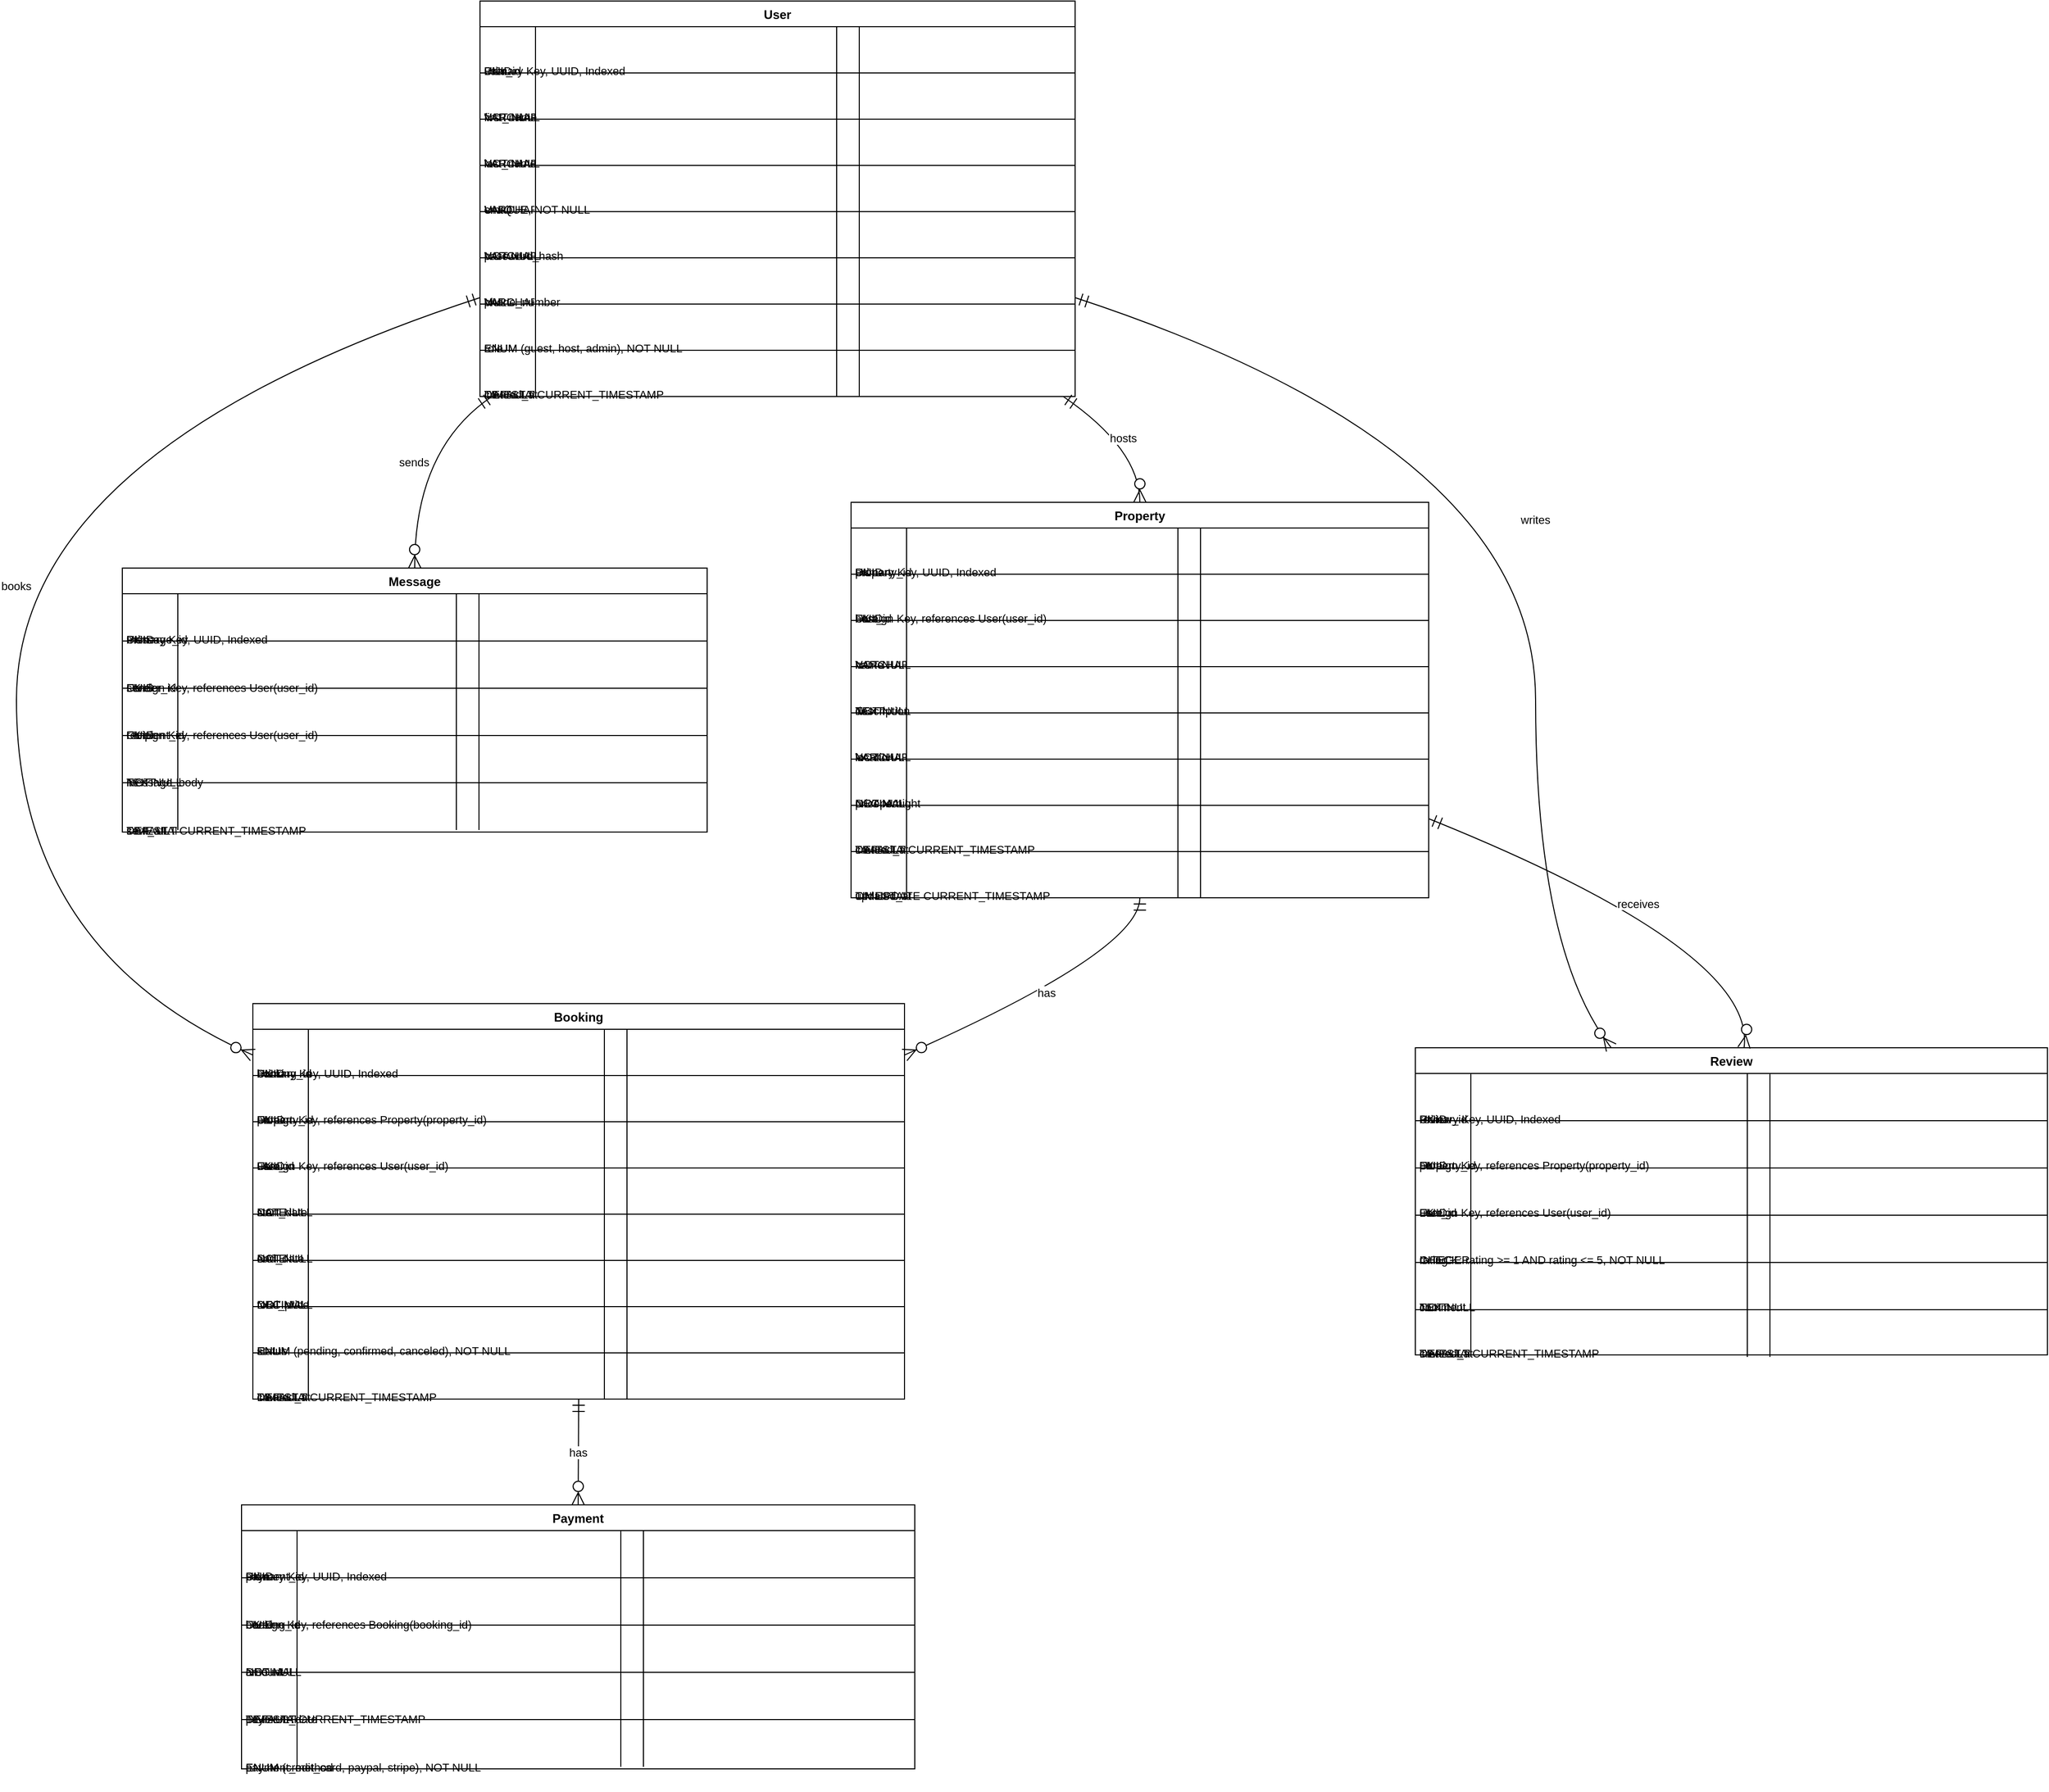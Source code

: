<mxfile version="27.1.5">
  <diagram name="Page-1" id="48vVMcWSygq5pRV1Y3Bb">
    <mxGraphModel>
      <root>
        <mxCell id="0" />
        <mxCell id="1" parent="0" />
        <mxCell id="2" value="User" style="shape=table;startSize=25;container=1;collapsible=0;childLayout=tableLayout;fixedRows=1;rowLines=1;fontStyle=1;align=center;resizeLast=1;" vertex="1" parent="1">
          <mxGeometry x="481" y="8" width="579" height="385" as="geometry" />
        </mxCell>
        <mxCell id="3" style="shape=tableRow;horizontal=0;startSize=0;swimlaneHead=0;swimlaneBody=0;fillColor=none;collapsible=0;dropTarget=0;points=[[0,0.5],[1,0.5]];portConstraint=eastwest;top=0;left=0;right=0;bottom=0;" vertex="1" parent="2">
          <mxGeometry y="45" width="579" height="45" as="geometry" />
        </mxCell>
        <mxCell id="4" value="UUID" style="shape=partialRectangle;connectable=0;fillColor=none;top=0;left=0;bottom=0;right=0;align=left;spacingLeft=2;overflow=hidden;fontSize=11;" vertex="1" parent="3">
          <mxGeometry width="54" height="45" as="geometry" />
        </mxCell>
        <mxCell id="5" value="user_id" style="shape=partialRectangle;connectable=0;fillColor=none;top=0;left=0;bottom=0;right=0;align=left;spacingLeft=2;overflow=hidden;fontSize=11;" vertex="1" parent="3">
          <mxGeometry width="293" height="45" as="geometry" />
        </mxCell>
        <mxCell id="6" value="PK" style="shape=partialRectangle;connectable=0;fillColor=none;top=0;left=0;bottom=0;right=0;align=left;spacingLeft=2;overflow=hidden;fontSize=11;" vertex="1" parent="3">
          <mxGeometry width="22" height="45" as="geometry" />
        </mxCell>
        <mxCell id="7" value="Primary Key, UUID, Indexed" style="shape=partialRectangle;connectable=0;fillColor=none;top=0;left=0;bottom=0;right=0;align=left;spacingLeft=2;overflow=hidden;fontSize=11;" vertex="1" parent="3">
          <mxGeometry width="210" height="45" as="geometry" />
        </mxCell>
        <mxCell id="8" style="shape=tableRow;horizontal=0;startSize=0;swimlaneHead=0;swimlaneBody=0;fillColor=none;collapsible=0;dropTarget=0;points=[[0,0.5],[1,0.5]];portConstraint=eastwest;top=0;left=0;right=0;bottom=0;" vertex="1" parent="2">
          <mxGeometry y="90" width="579" height="45" as="geometry" />
        </mxCell>
        <mxCell id="9" value="VARCHAR" style="shape=partialRectangle;connectable=0;fillColor=none;top=0;left=0;bottom=0;right=0;align=left;spacingLeft=2;overflow=hidden;fontSize=11;" vertex="1" parent="8">
          <mxGeometry width="54" height="45" as="geometry" />
        </mxCell>
        <mxCell id="10" value="first_name" style="shape=partialRectangle;connectable=0;fillColor=none;top=0;left=0;bottom=0;right=0;align=left;spacingLeft=2;overflow=hidden;fontSize=11;" vertex="1" parent="8">
          <mxGeometry width="293" height="45" as="geometry" />
        </mxCell>
        <mxCell id="11" value="" style="shape=partialRectangle;connectable=0;fillColor=none;top=0;left=0;bottom=0;right=0;align=left;spacingLeft=2;overflow=hidden;fontSize=11;" vertex="1" parent="8">
          <mxGeometry width="22" height="45" as="geometry" />
        </mxCell>
        <mxCell id="12" value="NOT NULL" style="shape=partialRectangle;connectable=0;fillColor=none;top=0;left=0;bottom=0;right=0;align=left;spacingLeft=2;overflow=hidden;fontSize=11;" vertex="1" parent="8">
          <mxGeometry width="210" height="45" as="geometry" />
        </mxCell>
        <mxCell id="13" style="shape=tableRow;horizontal=0;startSize=0;swimlaneHead=0;swimlaneBody=0;fillColor=none;collapsible=0;dropTarget=0;points=[[0,0.5],[1,0.5]];portConstraint=eastwest;top=0;left=0;right=0;bottom=0;" vertex="1" parent="2">
          <mxGeometry y="135" width="579" height="45" as="geometry" />
        </mxCell>
        <mxCell id="14" value="VARCHAR" style="shape=partialRectangle;connectable=0;fillColor=none;top=0;left=0;bottom=0;right=0;align=left;spacingLeft=2;overflow=hidden;fontSize=11;" vertex="1" parent="13">
          <mxGeometry width="54" height="45" as="geometry" />
        </mxCell>
        <mxCell id="15" value="last_name" style="shape=partialRectangle;connectable=0;fillColor=none;top=0;left=0;bottom=0;right=0;align=left;spacingLeft=2;overflow=hidden;fontSize=11;" vertex="1" parent="13">
          <mxGeometry width="293" height="45" as="geometry" />
        </mxCell>
        <mxCell id="16" value="" style="shape=partialRectangle;connectable=0;fillColor=none;top=0;left=0;bottom=0;right=0;align=left;spacingLeft=2;overflow=hidden;fontSize=11;" vertex="1" parent="13">
          <mxGeometry width="22" height="45" as="geometry" />
        </mxCell>
        <mxCell id="17" value="NOT NULL" style="shape=partialRectangle;connectable=0;fillColor=none;top=0;left=0;bottom=0;right=0;align=left;spacingLeft=2;overflow=hidden;fontSize=11;" vertex="1" parent="13">
          <mxGeometry width="210" height="45" as="geometry" />
        </mxCell>
        <mxCell id="18" style="shape=tableRow;horizontal=0;startSize=0;swimlaneHead=0;swimlaneBody=0;fillColor=none;collapsible=0;dropTarget=0;points=[[0,0.5],[1,0.5]];portConstraint=eastwest;top=0;left=0;right=0;bottom=0;" vertex="1" parent="2">
          <mxGeometry y="180" width="579" height="45" as="geometry" />
        </mxCell>
        <mxCell id="19" value="VARCHAR" style="shape=partialRectangle;connectable=0;fillColor=none;top=0;left=0;bottom=0;right=0;align=left;spacingLeft=2;overflow=hidden;fontSize=11;" vertex="1" parent="18">
          <mxGeometry width="54" height="45" as="geometry" />
        </mxCell>
        <mxCell id="20" value="email" style="shape=partialRectangle;connectable=0;fillColor=none;top=0;left=0;bottom=0;right=0;align=left;spacingLeft=2;overflow=hidden;fontSize=11;" vertex="1" parent="18">
          <mxGeometry width="293" height="45" as="geometry" />
        </mxCell>
        <mxCell id="21" value="" style="shape=partialRectangle;connectable=0;fillColor=none;top=0;left=0;bottom=0;right=0;align=left;spacingLeft=2;overflow=hidden;fontSize=11;" vertex="1" parent="18">
          <mxGeometry width="22" height="45" as="geometry" />
        </mxCell>
        <mxCell id="22" value="UNIQUE, NOT NULL" style="shape=partialRectangle;connectable=0;fillColor=none;top=0;left=0;bottom=0;right=0;align=left;spacingLeft=2;overflow=hidden;fontSize=11;" vertex="1" parent="18">
          <mxGeometry width="210" height="45" as="geometry" />
        </mxCell>
        <mxCell id="23" style="shape=tableRow;horizontal=0;startSize=0;swimlaneHead=0;swimlaneBody=0;fillColor=none;collapsible=0;dropTarget=0;points=[[0,0.5],[1,0.5]];portConstraint=eastwest;top=0;left=0;right=0;bottom=0;" vertex="1" parent="2">
          <mxGeometry y="225" width="579" height="45" as="geometry" />
        </mxCell>
        <mxCell id="24" value="VARCHAR" style="shape=partialRectangle;connectable=0;fillColor=none;top=0;left=0;bottom=0;right=0;align=left;spacingLeft=2;overflow=hidden;fontSize=11;" vertex="1" parent="23">
          <mxGeometry width="54" height="45" as="geometry" />
        </mxCell>
        <mxCell id="25" value="password_hash" style="shape=partialRectangle;connectable=0;fillColor=none;top=0;left=0;bottom=0;right=0;align=left;spacingLeft=2;overflow=hidden;fontSize=11;" vertex="1" parent="23">
          <mxGeometry width="293" height="45" as="geometry" />
        </mxCell>
        <mxCell id="26" value="" style="shape=partialRectangle;connectable=0;fillColor=none;top=0;left=0;bottom=0;right=0;align=left;spacingLeft=2;overflow=hidden;fontSize=11;" vertex="1" parent="23">
          <mxGeometry width="22" height="45" as="geometry" />
        </mxCell>
        <mxCell id="27" value="NOT NULL" style="shape=partialRectangle;connectable=0;fillColor=none;top=0;left=0;bottom=0;right=0;align=left;spacingLeft=2;overflow=hidden;fontSize=11;" vertex="1" parent="23">
          <mxGeometry width="210" height="45" as="geometry" />
        </mxCell>
        <mxCell id="28" style="shape=tableRow;horizontal=0;startSize=0;swimlaneHead=0;swimlaneBody=0;fillColor=none;collapsible=0;dropTarget=0;points=[[0,0.5],[1,0.5]];portConstraint=eastwest;top=0;left=0;right=0;bottom=0;" vertex="1" parent="2">
          <mxGeometry y="270" width="579" height="45" as="geometry" />
        </mxCell>
        <mxCell id="29" value="VARCHAR" style="shape=partialRectangle;connectable=0;fillColor=none;top=0;left=0;bottom=0;right=0;align=left;spacingLeft=2;overflow=hidden;fontSize=11;" vertex="1" parent="28">
          <mxGeometry width="54" height="45" as="geometry" />
        </mxCell>
        <mxCell id="30" value="phone_number" style="shape=partialRectangle;connectable=0;fillColor=none;top=0;left=0;bottom=0;right=0;align=left;spacingLeft=2;overflow=hidden;fontSize=11;" vertex="1" parent="28">
          <mxGeometry width="293" height="45" as="geometry" />
        </mxCell>
        <mxCell id="31" value="" style="shape=partialRectangle;connectable=0;fillColor=none;top=0;left=0;bottom=0;right=0;align=left;spacingLeft=2;overflow=hidden;fontSize=11;" vertex="1" parent="28">
          <mxGeometry width="22" height="45" as="geometry" />
        </mxCell>
        <mxCell id="32" value="NULL" style="shape=partialRectangle;connectable=0;fillColor=none;top=0;left=0;bottom=0;right=0;align=left;spacingLeft=2;overflow=hidden;fontSize=11;" vertex="1" parent="28">
          <mxGeometry width="210" height="45" as="geometry" />
        </mxCell>
        <mxCell id="33" style="shape=tableRow;horizontal=0;startSize=0;swimlaneHead=0;swimlaneBody=0;fillColor=none;collapsible=0;dropTarget=0;points=[[0,0.5],[1,0.5]];portConstraint=eastwest;top=0;left=0;right=0;bottom=0;" vertex="1" parent="2">
          <mxGeometry y="315" width="579" height="45" as="geometry" />
        </mxCell>
        <mxCell id="34" value="ENUM" style="shape=partialRectangle;connectable=0;fillColor=none;top=0;left=0;bottom=0;right=0;align=left;spacingLeft=2;overflow=hidden;fontSize=11;" vertex="1" parent="33">
          <mxGeometry width="54" height="45" as="geometry" />
        </mxCell>
        <mxCell id="35" value="role" style="shape=partialRectangle;connectable=0;fillColor=none;top=0;left=0;bottom=0;right=0;align=left;spacingLeft=2;overflow=hidden;fontSize=11;" vertex="1" parent="33">
          <mxGeometry width="293" height="45" as="geometry" />
        </mxCell>
        <mxCell id="36" value="" style="shape=partialRectangle;connectable=0;fillColor=none;top=0;left=0;bottom=0;right=0;align=left;spacingLeft=2;overflow=hidden;fontSize=11;" vertex="1" parent="33">
          <mxGeometry width="22" height="45" as="geometry" />
        </mxCell>
        <mxCell id="37" value="ENUM (guest, host, admin), NOT NULL" style="shape=partialRectangle;connectable=0;fillColor=none;top=0;left=0;bottom=0;right=0;align=left;spacingLeft=2;overflow=hidden;fontSize=11;" vertex="1" parent="33">
          <mxGeometry width="210" height="45" as="geometry" />
        </mxCell>
        <mxCell id="38" style="shape=tableRow;horizontal=0;startSize=0;swimlaneHead=0;swimlaneBody=0;fillColor=none;collapsible=0;dropTarget=0;points=[[0,0.5],[1,0.5]];portConstraint=eastwest;top=0;left=0;right=0;bottom=0;" vertex="1" parent="2">
          <mxGeometry y="360" width="579" height="45" as="geometry" />
        </mxCell>
        <mxCell id="39" value="TIMESTAMP" style="shape=partialRectangle;connectable=0;fillColor=none;top=0;left=0;bottom=0;right=0;align=left;spacingLeft=2;overflow=hidden;fontSize=11;" vertex="1" parent="38">
          <mxGeometry width="54" height="45" as="geometry" />
        </mxCell>
        <mxCell id="40" value="created_at" style="shape=partialRectangle;connectable=0;fillColor=none;top=0;left=0;bottom=0;right=0;align=left;spacingLeft=2;overflow=hidden;fontSize=11;" vertex="1" parent="38">
          <mxGeometry width="293" height="45" as="geometry" />
        </mxCell>
        <mxCell id="41" value="" style="shape=partialRectangle;connectable=0;fillColor=none;top=0;left=0;bottom=0;right=0;align=left;spacingLeft=2;overflow=hidden;fontSize=11;" vertex="1" parent="38">
          <mxGeometry width="22" height="45" as="geometry" />
        </mxCell>
        <mxCell id="42" value="DEFAULT CURRENT_TIMESTAMP" style="shape=partialRectangle;connectable=0;fillColor=none;top=0;left=0;bottom=0;right=0;align=left;spacingLeft=2;overflow=hidden;fontSize=11;" vertex="1" parent="38">
          <mxGeometry width="210" height="45" as="geometry" />
        </mxCell>
        <mxCell id="43" value="Property" style="shape=table;startSize=25;container=1;collapsible=0;childLayout=tableLayout;fixedRows=1;rowLines=1;fontStyle=1;align=center;resizeLast=1;" vertex="1" parent="1">
          <mxGeometry x="842" y="496" width="562" height="385" as="geometry" />
        </mxCell>
        <mxCell id="44" style="shape=tableRow;horizontal=0;startSize=0;swimlaneHead=0;swimlaneBody=0;fillColor=none;collapsible=0;dropTarget=0;points=[[0,0.5],[1,0.5]];portConstraint=eastwest;top=0;left=0;right=0;bottom=0;" vertex="1" parent="43">
          <mxGeometry y="45" width="562" height="45" as="geometry" />
        </mxCell>
        <mxCell id="45" value="UUID" style="shape=partialRectangle;connectable=0;fillColor=none;top=0;left=0;bottom=0;right=0;align=left;spacingLeft=2;overflow=hidden;fontSize=11;" vertex="1" parent="44">
          <mxGeometry width="54" height="45" as="geometry" />
        </mxCell>
        <mxCell id="46" value="property_id" style="shape=partialRectangle;connectable=0;fillColor=none;top=0;left=0;bottom=0;right=0;align=left;spacingLeft=2;overflow=hidden;fontSize=11;" vertex="1" parent="44">
          <mxGeometry width="264" height="45" as="geometry" />
        </mxCell>
        <mxCell id="47" value="PK" style="shape=partialRectangle;connectable=0;fillColor=none;top=0;left=0;bottom=0;right=0;align=left;spacingLeft=2;overflow=hidden;fontSize=11;" vertex="1" parent="44">
          <mxGeometry width="22" height="45" as="geometry" />
        </mxCell>
        <mxCell id="48" value="Primary Key, UUID, Indexed" style="shape=partialRectangle;connectable=0;fillColor=none;top=0;left=0;bottom=0;right=0;align=left;spacingLeft=2;overflow=hidden;fontSize=11;" vertex="1" parent="44">
          <mxGeometry width="222" height="45" as="geometry" />
        </mxCell>
        <mxCell id="49" style="shape=tableRow;horizontal=0;startSize=0;swimlaneHead=0;swimlaneBody=0;fillColor=none;collapsible=0;dropTarget=0;points=[[0,0.5],[1,0.5]];portConstraint=eastwest;top=0;left=0;right=0;bottom=0;" vertex="1" parent="43">
          <mxGeometry y="90" width="562" height="45" as="geometry" />
        </mxCell>
        <mxCell id="50" value="UUID" style="shape=partialRectangle;connectable=0;fillColor=none;top=0;left=0;bottom=0;right=0;align=left;spacingLeft=2;overflow=hidden;fontSize=11;" vertex="1" parent="49">
          <mxGeometry width="54" height="45" as="geometry" />
        </mxCell>
        <mxCell id="51" value="host_id" style="shape=partialRectangle;connectable=0;fillColor=none;top=0;left=0;bottom=0;right=0;align=left;spacingLeft=2;overflow=hidden;fontSize=11;" vertex="1" parent="49">
          <mxGeometry width="264" height="45" as="geometry" />
        </mxCell>
        <mxCell id="52" value="FK" style="shape=partialRectangle;connectable=0;fillColor=none;top=0;left=0;bottom=0;right=0;align=left;spacingLeft=2;overflow=hidden;fontSize=11;" vertex="1" parent="49">
          <mxGeometry width="22" height="45" as="geometry" />
        </mxCell>
        <mxCell id="53" value="Foreign Key, references User(user_id)" style="shape=partialRectangle;connectable=0;fillColor=none;top=0;left=0;bottom=0;right=0;align=left;spacingLeft=2;overflow=hidden;fontSize=11;" vertex="1" parent="49">
          <mxGeometry width="222" height="45" as="geometry" />
        </mxCell>
        <mxCell id="54" style="shape=tableRow;horizontal=0;startSize=0;swimlaneHead=0;swimlaneBody=0;fillColor=none;collapsible=0;dropTarget=0;points=[[0,0.5],[1,0.5]];portConstraint=eastwest;top=0;left=0;right=0;bottom=0;" vertex="1" parent="43">
          <mxGeometry y="135" width="562" height="45" as="geometry" />
        </mxCell>
        <mxCell id="55" value="VARCHAR" style="shape=partialRectangle;connectable=0;fillColor=none;top=0;left=0;bottom=0;right=0;align=left;spacingLeft=2;overflow=hidden;fontSize=11;" vertex="1" parent="54">
          <mxGeometry width="54" height="45" as="geometry" />
        </mxCell>
        <mxCell id="56" value="name" style="shape=partialRectangle;connectable=0;fillColor=none;top=0;left=0;bottom=0;right=0;align=left;spacingLeft=2;overflow=hidden;fontSize=11;" vertex="1" parent="54">
          <mxGeometry width="264" height="45" as="geometry" />
        </mxCell>
        <mxCell id="57" value="" style="shape=partialRectangle;connectable=0;fillColor=none;top=0;left=0;bottom=0;right=0;align=left;spacingLeft=2;overflow=hidden;fontSize=11;" vertex="1" parent="54">
          <mxGeometry width="22" height="45" as="geometry" />
        </mxCell>
        <mxCell id="58" value="NOT NULL" style="shape=partialRectangle;connectable=0;fillColor=none;top=0;left=0;bottom=0;right=0;align=left;spacingLeft=2;overflow=hidden;fontSize=11;" vertex="1" parent="54">
          <mxGeometry width="222" height="45" as="geometry" />
        </mxCell>
        <mxCell id="59" style="shape=tableRow;horizontal=0;startSize=0;swimlaneHead=0;swimlaneBody=0;fillColor=none;collapsible=0;dropTarget=0;points=[[0,0.5],[1,0.5]];portConstraint=eastwest;top=0;left=0;right=0;bottom=0;" vertex="1" parent="43">
          <mxGeometry y="180" width="562" height="45" as="geometry" />
        </mxCell>
        <mxCell id="60" value="TEXT" style="shape=partialRectangle;connectable=0;fillColor=none;top=0;left=0;bottom=0;right=0;align=left;spacingLeft=2;overflow=hidden;fontSize=11;" vertex="1" parent="59">
          <mxGeometry width="54" height="45" as="geometry" />
        </mxCell>
        <mxCell id="61" value="description" style="shape=partialRectangle;connectable=0;fillColor=none;top=0;left=0;bottom=0;right=0;align=left;spacingLeft=2;overflow=hidden;fontSize=11;" vertex="1" parent="59">
          <mxGeometry width="264" height="45" as="geometry" />
        </mxCell>
        <mxCell id="62" value="" style="shape=partialRectangle;connectable=0;fillColor=none;top=0;left=0;bottom=0;right=0;align=left;spacingLeft=2;overflow=hidden;fontSize=11;" vertex="1" parent="59">
          <mxGeometry width="22" height="45" as="geometry" />
        </mxCell>
        <mxCell id="63" value="NOT NULL" style="shape=partialRectangle;connectable=0;fillColor=none;top=0;left=0;bottom=0;right=0;align=left;spacingLeft=2;overflow=hidden;fontSize=11;" vertex="1" parent="59">
          <mxGeometry width="222" height="45" as="geometry" />
        </mxCell>
        <mxCell id="64" style="shape=tableRow;horizontal=0;startSize=0;swimlaneHead=0;swimlaneBody=0;fillColor=none;collapsible=0;dropTarget=0;points=[[0,0.5],[1,0.5]];portConstraint=eastwest;top=0;left=0;right=0;bottom=0;" vertex="1" parent="43">
          <mxGeometry y="225" width="562" height="45" as="geometry" />
        </mxCell>
        <mxCell id="65" value="VARCHAR" style="shape=partialRectangle;connectable=0;fillColor=none;top=0;left=0;bottom=0;right=0;align=left;spacingLeft=2;overflow=hidden;fontSize=11;" vertex="1" parent="64">
          <mxGeometry width="54" height="45" as="geometry" />
        </mxCell>
        <mxCell id="66" value="location" style="shape=partialRectangle;connectable=0;fillColor=none;top=0;left=0;bottom=0;right=0;align=left;spacingLeft=2;overflow=hidden;fontSize=11;" vertex="1" parent="64">
          <mxGeometry width="264" height="45" as="geometry" />
        </mxCell>
        <mxCell id="67" value="" style="shape=partialRectangle;connectable=0;fillColor=none;top=0;left=0;bottom=0;right=0;align=left;spacingLeft=2;overflow=hidden;fontSize=11;" vertex="1" parent="64">
          <mxGeometry width="22" height="45" as="geometry" />
        </mxCell>
        <mxCell id="68" value="NOT NULL" style="shape=partialRectangle;connectable=0;fillColor=none;top=0;left=0;bottom=0;right=0;align=left;spacingLeft=2;overflow=hidden;fontSize=11;" vertex="1" parent="64">
          <mxGeometry width="222" height="45" as="geometry" />
        </mxCell>
        <mxCell id="69" style="shape=tableRow;horizontal=0;startSize=0;swimlaneHead=0;swimlaneBody=0;fillColor=none;collapsible=0;dropTarget=0;points=[[0,0.5],[1,0.5]];portConstraint=eastwest;top=0;left=0;right=0;bottom=0;" vertex="1" parent="43">
          <mxGeometry y="270" width="562" height="45" as="geometry" />
        </mxCell>
        <mxCell id="70" value="DECIMAL" style="shape=partialRectangle;connectable=0;fillColor=none;top=0;left=0;bottom=0;right=0;align=left;spacingLeft=2;overflow=hidden;fontSize=11;" vertex="1" parent="69">
          <mxGeometry width="54" height="45" as="geometry" />
        </mxCell>
        <mxCell id="71" value="pricepernight" style="shape=partialRectangle;connectable=0;fillColor=none;top=0;left=0;bottom=0;right=0;align=left;spacingLeft=2;overflow=hidden;fontSize=11;" vertex="1" parent="69">
          <mxGeometry width="264" height="45" as="geometry" />
        </mxCell>
        <mxCell id="72" value="" style="shape=partialRectangle;connectable=0;fillColor=none;top=0;left=0;bottom=0;right=0;align=left;spacingLeft=2;overflow=hidden;fontSize=11;" vertex="1" parent="69">
          <mxGeometry width="22" height="45" as="geometry" />
        </mxCell>
        <mxCell id="73" value="NOT NULL" style="shape=partialRectangle;connectable=0;fillColor=none;top=0;left=0;bottom=0;right=0;align=left;spacingLeft=2;overflow=hidden;fontSize=11;" vertex="1" parent="69">
          <mxGeometry width="222" height="45" as="geometry" />
        </mxCell>
        <mxCell id="74" style="shape=tableRow;horizontal=0;startSize=0;swimlaneHead=0;swimlaneBody=0;fillColor=none;collapsible=0;dropTarget=0;points=[[0,0.5],[1,0.5]];portConstraint=eastwest;top=0;left=0;right=0;bottom=0;" vertex="1" parent="43">
          <mxGeometry y="315" width="562" height="45" as="geometry" />
        </mxCell>
        <mxCell id="75" value="TIMESTAMP" style="shape=partialRectangle;connectable=0;fillColor=none;top=0;left=0;bottom=0;right=0;align=left;spacingLeft=2;overflow=hidden;fontSize=11;" vertex="1" parent="74">
          <mxGeometry width="54" height="45" as="geometry" />
        </mxCell>
        <mxCell id="76" value="created_at" style="shape=partialRectangle;connectable=0;fillColor=none;top=0;left=0;bottom=0;right=0;align=left;spacingLeft=2;overflow=hidden;fontSize=11;" vertex="1" parent="74">
          <mxGeometry width="264" height="45" as="geometry" />
        </mxCell>
        <mxCell id="77" value="" style="shape=partialRectangle;connectable=0;fillColor=none;top=0;left=0;bottom=0;right=0;align=left;spacingLeft=2;overflow=hidden;fontSize=11;" vertex="1" parent="74">
          <mxGeometry width="22" height="45" as="geometry" />
        </mxCell>
        <mxCell id="78" value="DEFAULT CURRENT_TIMESTAMP" style="shape=partialRectangle;connectable=0;fillColor=none;top=0;left=0;bottom=0;right=0;align=left;spacingLeft=2;overflow=hidden;fontSize=11;" vertex="1" parent="74">
          <mxGeometry width="222" height="45" as="geometry" />
        </mxCell>
        <mxCell id="79" style="shape=tableRow;horizontal=0;startSize=0;swimlaneHead=0;swimlaneBody=0;fillColor=none;collapsible=0;dropTarget=0;points=[[0,0.5],[1,0.5]];portConstraint=eastwest;top=0;left=0;right=0;bottom=0;" vertex="1" parent="43">
          <mxGeometry y="360" width="562" height="45" as="geometry" />
        </mxCell>
        <mxCell id="80" value="TIMESTAMP" style="shape=partialRectangle;connectable=0;fillColor=none;top=0;left=0;bottom=0;right=0;align=left;spacingLeft=2;overflow=hidden;fontSize=11;" vertex="1" parent="79">
          <mxGeometry width="54" height="45" as="geometry" />
        </mxCell>
        <mxCell id="81" value="updated_at" style="shape=partialRectangle;connectable=0;fillColor=none;top=0;left=0;bottom=0;right=0;align=left;spacingLeft=2;overflow=hidden;fontSize=11;" vertex="1" parent="79">
          <mxGeometry width="264" height="45" as="geometry" />
        </mxCell>
        <mxCell id="82" value="" style="shape=partialRectangle;connectable=0;fillColor=none;top=0;left=0;bottom=0;right=0;align=left;spacingLeft=2;overflow=hidden;fontSize=11;" vertex="1" parent="79">
          <mxGeometry width="22" height="45" as="geometry" />
        </mxCell>
        <mxCell id="83" value="ON UPDATE CURRENT_TIMESTAMP" style="shape=partialRectangle;connectable=0;fillColor=none;top=0;left=0;bottom=0;right=0;align=left;spacingLeft=2;overflow=hidden;fontSize=11;" vertex="1" parent="79">
          <mxGeometry width="222" height="45" as="geometry" />
        </mxCell>
        <mxCell id="84" value="Booking" style="shape=table;startSize=25;container=1;collapsible=0;childLayout=tableLayout;fixedRows=1;rowLines=1;fontStyle=1;align=center;resizeLast=1;" vertex="1" parent="1">
          <mxGeometry x="260" y="984" width="634" height="385" as="geometry" />
        </mxCell>
        <mxCell id="85" style="shape=tableRow;horizontal=0;startSize=0;swimlaneHead=0;swimlaneBody=0;fillColor=none;collapsible=0;dropTarget=0;points=[[0,0.5],[1,0.5]];portConstraint=eastwest;top=0;left=0;right=0;bottom=0;" vertex="1" parent="84">
          <mxGeometry y="45" width="634" height="45" as="geometry" />
        </mxCell>
        <mxCell id="86" value="UUID" style="shape=partialRectangle;connectable=0;fillColor=none;top=0;left=0;bottom=0;right=0;align=left;spacingLeft=2;overflow=hidden;fontSize=11;" vertex="1" parent="85">
          <mxGeometry width="54" height="45" as="geometry" />
        </mxCell>
        <mxCell id="87" value="booking_id" style="shape=partialRectangle;connectable=0;fillColor=none;top=0;left=0;bottom=0;right=0;align=left;spacingLeft=2;overflow=hidden;fontSize=11;" vertex="1" parent="85">
          <mxGeometry width="288" height="45" as="geometry" />
        </mxCell>
        <mxCell id="88" value="PK" style="shape=partialRectangle;connectable=0;fillColor=none;top=0;left=0;bottom=0;right=0;align=left;spacingLeft=2;overflow=hidden;fontSize=11;" vertex="1" parent="85">
          <mxGeometry width="22" height="45" as="geometry" />
        </mxCell>
        <mxCell id="89" value="Primary Key, UUID, Indexed" style="shape=partialRectangle;connectable=0;fillColor=none;top=0;left=0;bottom=0;right=0;align=left;spacingLeft=2;overflow=hidden;fontSize=11;" vertex="1" parent="85">
          <mxGeometry width="270" height="45" as="geometry" />
        </mxCell>
        <mxCell id="90" style="shape=tableRow;horizontal=0;startSize=0;swimlaneHead=0;swimlaneBody=0;fillColor=none;collapsible=0;dropTarget=0;points=[[0,0.5],[1,0.5]];portConstraint=eastwest;top=0;left=0;right=0;bottom=0;" vertex="1" parent="84">
          <mxGeometry y="90" width="634" height="45" as="geometry" />
        </mxCell>
        <mxCell id="91" value="UUID" style="shape=partialRectangle;connectable=0;fillColor=none;top=0;left=0;bottom=0;right=0;align=left;spacingLeft=2;overflow=hidden;fontSize=11;" vertex="1" parent="90">
          <mxGeometry width="54" height="45" as="geometry" />
        </mxCell>
        <mxCell id="92" value="property_id" style="shape=partialRectangle;connectable=0;fillColor=none;top=0;left=0;bottom=0;right=0;align=left;spacingLeft=2;overflow=hidden;fontSize=11;" vertex="1" parent="90">
          <mxGeometry width="288" height="45" as="geometry" />
        </mxCell>
        <mxCell id="93" value="FK" style="shape=partialRectangle;connectable=0;fillColor=none;top=0;left=0;bottom=0;right=0;align=left;spacingLeft=2;overflow=hidden;fontSize=11;" vertex="1" parent="90">
          <mxGeometry width="22" height="45" as="geometry" />
        </mxCell>
        <mxCell id="94" value="Foreign Key, references Property(property_id)" style="shape=partialRectangle;connectable=0;fillColor=none;top=0;left=0;bottom=0;right=0;align=left;spacingLeft=2;overflow=hidden;fontSize=11;" vertex="1" parent="90">
          <mxGeometry width="270" height="45" as="geometry" />
        </mxCell>
        <mxCell id="95" style="shape=tableRow;horizontal=0;startSize=0;swimlaneHead=0;swimlaneBody=0;fillColor=none;collapsible=0;dropTarget=0;points=[[0,0.5],[1,0.5]];portConstraint=eastwest;top=0;left=0;right=0;bottom=0;" vertex="1" parent="84">
          <mxGeometry y="135" width="634" height="45" as="geometry" />
        </mxCell>
        <mxCell id="96" value="UUID" style="shape=partialRectangle;connectable=0;fillColor=none;top=0;left=0;bottom=0;right=0;align=left;spacingLeft=2;overflow=hidden;fontSize=11;" vertex="1" parent="95">
          <mxGeometry width="54" height="45" as="geometry" />
        </mxCell>
        <mxCell id="97" value="user_id" style="shape=partialRectangle;connectable=0;fillColor=none;top=0;left=0;bottom=0;right=0;align=left;spacingLeft=2;overflow=hidden;fontSize=11;" vertex="1" parent="95">
          <mxGeometry width="288" height="45" as="geometry" />
        </mxCell>
        <mxCell id="98" value="FK" style="shape=partialRectangle;connectable=0;fillColor=none;top=0;left=0;bottom=0;right=0;align=left;spacingLeft=2;overflow=hidden;fontSize=11;" vertex="1" parent="95">
          <mxGeometry width="22" height="45" as="geometry" />
        </mxCell>
        <mxCell id="99" value="Foreign Key, references User(user_id)" style="shape=partialRectangle;connectable=0;fillColor=none;top=0;left=0;bottom=0;right=0;align=left;spacingLeft=2;overflow=hidden;fontSize=11;" vertex="1" parent="95">
          <mxGeometry width="270" height="45" as="geometry" />
        </mxCell>
        <mxCell id="100" style="shape=tableRow;horizontal=0;startSize=0;swimlaneHead=0;swimlaneBody=0;fillColor=none;collapsible=0;dropTarget=0;points=[[0,0.5],[1,0.5]];portConstraint=eastwest;top=0;left=0;right=0;bottom=0;" vertex="1" parent="84">
          <mxGeometry y="180" width="634" height="45" as="geometry" />
        </mxCell>
        <mxCell id="101" value="DATE" style="shape=partialRectangle;connectable=0;fillColor=none;top=0;left=0;bottom=0;right=0;align=left;spacingLeft=2;overflow=hidden;fontSize=11;" vertex="1" parent="100">
          <mxGeometry width="54" height="45" as="geometry" />
        </mxCell>
        <mxCell id="102" value="start_date" style="shape=partialRectangle;connectable=0;fillColor=none;top=0;left=0;bottom=0;right=0;align=left;spacingLeft=2;overflow=hidden;fontSize=11;" vertex="1" parent="100">
          <mxGeometry width="288" height="45" as="geometry" />
        </mxCell>
        <mxCell id="103" value="" style="shape=partialRectangle;connectable=0;fillColor=none;top=0;left=0;bottom=0;right=0;align=left;spacingLeft=2;overflow=hidden;fontSize=11;" vertex="1" parent="100">
          <mxGeometry width="22" height="45" as="geometry" />
        </mxCell>
        <mxCell id="104" value="NOT NULL" style="shape=partialRectangle;connectable=0;fillColor=none;top=0;left=0;bottom=0;right=0;align=left;spacingLeft=2;overflow=hidden;fontSize=11;" vertex="1" parent="100">
          <mxGeometry width="270" height="45" as="geometry" />
        </mxCell>
        <mxCell id="105" style="shape=tableRow;horizontal=0;startSize=0;swimlaneHead=0;swimlaneBody=0;fillColor=none;collapsible=0;dropTarget=0;points=[[0,0.5],[1,0.5]];portConstraint=eastwest;top=0;left=0;right=0;bottom=0;" vertex="1" parent="84">
          <mxGeometry y="225" width="634" height="45" as="geometry" />
        </mxCell>
        <mxCell id="106" value="DATE" style="shape=partialRectangle;connectable=0;fillColor=none;top=0;left=0;bottom=0;right=0;align=left;spacingLeft=2;overflow=hidden;fontSize=11;" vertex="1" parent="105">
          <mxGeometry width="54" height="45" as="geometry" />
        </mxCell>
        <mxCell id="107" value="end_date" style="shape=partialRectangle;connectable=0;fillColor=none;top=0;left=0;bottom=0;right=0;align=left;spacingLeft=2;overflow=hidden;fontSize=11;" vertex="1" parent="105">
          <mxGeometry width="288" height="45" as="geometry" />
        </mxCell>
        <mxCell id="108" value="" style="shape=partialRectangle;connectable=0;fillColor=none;top=0;left=0;bottom=0;right=0;align=left;spacingLeft=2;overflow=hidden;fontSize=11;" vertex="1" parent="105">
          <mxGeometry width="22" height="45" as="geometry" />
        </mxCell>
        <mxCell id="109" value="NOT NULL" style="shape=partialRectangle;connectable=0;fillColor=none;top=0;left=0;bottom=0;right=0;align=left;spacingLeft=2;overflow=hidden;fontSize=11;" vertex="1" parent="105">
          <mxGeometry width="270" height="45" as="geometry" />
        </mxCell>
        <mxCell id="110" style="shape=tableRow;horizontal=0;startSize=0;swimlaneHead=0;swimlaneBody=0;fillColor=none;collapsible=0;dropTarget=0;points=[[0,0.5],[1,0.5]];portConstraint=eastwest;top=0;left=0;right=0;bottom=0;" vertex="1" parent="84">
          <mxGeometry y="270" width="634" height="45" as="geometry" />
        </mxCell>
        <mxCell id="111" value="DECIMAL" style="shape=partialRectangle;connectable=0;fillColor=none;top=0;left=0;bottom=0;right=0;align=left;spacingLeft=2;overflow=hidden;fontSize=11;" vertex="1" parent="110">
          <mxGeometry width="54" height="45" as="geometry" />
        </mxCell>
        <mxCell id="112" value="total_price" style="shape=partialRectangle;connectable=0;fillColor=none;top=0;left=0;bottom=0;right=0;align=left;spacingLeft=2;overflow=hidden;fontSize=11;" vertex="1" parent="110">
          <mxGeometry width="288" height="45" as="geometry" />
        </mxCell>
        <mxCell id="113" value="" style="shape=partialRectangle;connectable=0;fillColor=none;top=0;left=0;bottom=0;right=0;align=left;spacingLeft=2;overflow=hidden;fontSize=11;" vertex="1" parent="110">
          <mxGeometry width="22" height="45" as="geometry" />
        </mxCell>
        <mxCell id="114" value="NOT NULL" style="shape=partialRectangle;connectable=0;fillColor=none;top=0;left=0;bottom=0;right=0;align=left;spacingLeft=2;overflow=hidden;fontSize=11;" vertex="1" parent="110">
          <mxGeometry width="270" height="45" as="geometry" />
        </mxCell>
        <mxCell id="115" style="shape=tableRow;horizontal=0;startSize=0;swimlaneHead=0;swimlaneBody=0;fillColor=none;collapsible=0;dropTarget=0;points=[[0,0.5],[1,0.5]];portConstraint=eastwest;top=0;left=0;right=0;bottom=0;" vertex="1" parent="84">
          <mxGeometry y="315" width="634" height="45" as="geometry" />
        </mxCell>
        <mxCell id="116" value="ENUM" style="shape=partialRectangle;connectable=0;fillColor=none;top=0;left=0;bottom=0;right=0;align=left;spacingLeft=2;overflow=hidden;fontSize=11;" vertex="1" parent="115">
          <mxGeometry width="54" height="45" as="geometry" />
        </mxCell>
        <mxCell id="117" value="status" style="shape=partialRectangle;connectable=0;fillColor=none;top=0;left=0;bottom=0;right=0;align=left;spacingLeft=2;overflow=hidden;fontSize=11;" vertex="1" parent="115">
          <mxGeometry width="288" height="45" as="geometry" />
        </mxCell>
        <mxCell id="118" value="" style="shape=partialRectangle;connectable=0;fillColor=none;top=0;left=0;bottom=0;right=0;align=left;spacingLeft=2;overflow=hidden;fontSize=11;" vertex="1" parent="115">
          <mxGeometry width="22" height="45" as="geometry" />
        </mxCell>
        <mxCell id="119" value="ENUM (pending, confirmed, canceled), NOT NULL" style="shape=partialRectangle;connectable=0;fillColor=none;top=0;left=0;bottom=0;right=0;align=left;spacingLeft=2;overflow=hidden;fontSize=11;" vertex="1" parent="115">
          <mxGeometry width="270" height="45" as="geometry" />
        </mxCell>
        <mxCell id="120" style="shape=tableRow;horizontal=0;startSize=0;swimlaneHead=0;swimlaneBody=0;fillColor=none;collapsible=0;dropTarget=0;points=[[0,0.5],[1,0.5]];portConstraint=eastwest;top=0;left=0;right=0;bottom=0;" vertex="1" parent="84">
          <mxGeometry y="360" width="634" height="45" as="geometry" />
        </mxCell>
        <mxCell id="121" value="TIMESTAMP" style="shape=partialRectangle;connectable=0;fillColor=none;top=0;left=0;bottom=0;right=0;align=left;spacingLeft=2;overflow=hidden;fontSize=11;" vertex="1" parent="120">
          <mxGeometry width="54" height="45" as="geometry" />
        </mxCell>
        <mxCell id="122" value="created_at" style="shape=partialRectangle;connectable=0;fillColor=none;top=0;left=0;bottom=0;right=0;align=left;spacingLeft=2;overflow=hidden;fontSize=11;" vertex="1" parent="120">
          <mxGeometry width="288" height="45" as="geometry" />
        </mxCell>
        <mxCell id="123" value="" style="shape=partialRectangle;connectable=0;fillColor=none;top=0;left=0;bottom=0;right=0;align=left;spacingLeft=2;overflow=hidden;fontSize=11;" vertex="1" parent="120">
          <mxGeometry width="22" height="45" as="geometry" />
        </mxCell>
        <mxCell id="124" value="DEFAULT CURRENT_TIMESTAMP" style="shape=partialRectangle;connectable=0;fillColor=none;top=0;left=0;bottom=0;right=0;align=left;spacingLeft=2;overflow=hidden;fontSize=11;" vertex="1" parent="120">
          <mxGeometry width="270" height="45" as="geometry" />
        </mxCell>
        <mxCell id="125" value="Payment" style="shape=table;startSize=25;container=1;collapsible=0;childLayout=tableLayout;fixedRows=1;rowLines=1;fontStyle=1;align=center;resizeLast=1;" vertex="1" parent="1">
          <mxGeometry x="249" y="1472" width="655" height="257" as="geometry" />
        </mxCell>
        <mxCell id="126" style="shape=tableRow;horizontal=0;startSize=0;swimlaneHead=0;swimlaneBody=0;fillColor=none;collapsible=0;dropTarget=0;points=[[0,0.5],[1,0.5]];portConstraint=eastwest;top=0;left=0;right=0;bottom=0;" vertex="1" parent="125">
          <mxGeometry y="46" width="655" height="46" as="geometry" />
        </mxCell>
        <mxCell id="127" value="UUID" style="shape=partialRectangle;connectable=0;fillColor=none;top=0;left=0;bottom=0;right=0;align=left;spacingLeft=2;overflow=hidden;fontSize=11;" vertex="1" parent="126">
          <mxGeometry width="54" height="46" as="geometry" />
        </mxCell>
        <mxCell id="128" value="payment_id" style="shape=partialRectangle;connectable=0;fillColor=none;top=0;left=0;bottom=0;right=0;align=left;spacingLeft=2;overflow=hidden;fontSize=11;" vertex="1" parent="126">
          <mxGeometry width="315" height="46" as="geometry" />
        </mxCell>
        <mxCell id="129" value="PK" style="shape=partialRectangle;connectable=0;fillColor=none;top=0;left=0;bottom=0;right=0;align=left;spacingLeft=2;overflow=hidden;fontSize=11;" vertex="1" parent="126">
          <mxGeometry width="22" height="46" as="geometry" />
        </mxCell>
        <mxCell id="130" value="Primary Key, UUID, Indexed" style="shape=partialRectangle;connectable=0;fillColor=none;top=0;left=0;bottom=0;right=0;align=left;spacingLeft=2;overflow=hidden;fontSize=11;" vertex="1" parent="126">
          <mxGeometry width="264" height="46" as="geometry" />
        </mxCell>
        <mxCell id="131" style="shape=tableRow;horizontal=0;startSize=0;swimlaneHead=0;swimlaneBody=0;fillColor=none;collapsible=0;dropTarget=0;points=[[0,0.5],[1,0.5]];portConstraint=eastwest;top=0;left=0;right=0;bottom=0;" vertex="1" parent="125">
          <mxGeometry y="93" width="655" height="46" as="geometry" />
        </mxCell>
        <mxCell id="132" value="UUID" style="shape=partialRectangle;connectable=0;fillColor=none;top=0;left=0;bottom=0;right=0;align=left;spacingLeft=2;overflow=hidden;fontSize=11;" vertex="1" parent="131">
          <mxGeometry width="54" height="46" as="geometry" />
        </mxCell>
        <mxCell id="133" value="booking_id" style="shape=partialRectangle;connectable=0;fillColor=none;top=0;left=0;bottom=0;right=0;align=left;spacingLeft=2;overflow=hidden;fontSize=11;" vertex="1" parent="131">
          <mxGeometry width="315" height="46" as="geometry" />
        </mxCell>
        <mxCell id="134" value="FK" style="shape=partialRectangle;connectable=0;fillColor=none;top=0;left=0;bottom=0;right=0;align=left;spacingLeft=2;overflow=hidden;fontSize=11;" vertex="1" parent="131">
          <mxGeometry width="22" height="46" as="geometry" />
        </mxCell>
        <mxCell id="135" value="Foreign Key, references Booking(booking_id)" style="shape=partialRectangle;connectable=0;fillColor=none;top=0;left=0;bottom=0;right=0;align=left;spacingLeft=2;overflow=hidden;fontSize=11;" vertex="1" parent="131">
          <mxGeometry width="264" height="46" as="geometry" />
        </mxCell>
        <mxCell id="136" style="shape=tableRow;horizontal=0;startSize=0;swimlaneHead=0;swimlaneBody=0;fillColor=none;collapsible=0;dropTarget=0;points=[[0,0.5],[1,0.5]];portConstraint=eastwest;top=0;left=0;right=0;bottom=0;" vertex="1" parent="125">
          <mxGeometry y="139" width="655" height="46" as="geometry" />
        </mxCell>
        <mxCell id="137" value="DECIMAL" style="shape=partialRectangle;connectable=0;fillColor=none;top=0;left=0;bottom=0;right=0;align=left;spacingLeft=2;overflow=hidden;fontSize=11;" vertex="1" parent="136">
          <mxGeometry width="54" height="46" as="geometry" />
        </mxCell>
        <mxCell id="138" value="amount" style="shape=partialRectangle;connectable=0;fillColor=none;top=0;left=0;bottom=0;right=0;align=left;spacingLeft=2;overflow=hidden;fontSize=11;" vertex="1" parent="136">
          <mxGeometry width="315" height="46" as="geometry" />
        </mxCell>
        <mxCell id="139" value="" style="shape=partialRectangle;connectable=0;fillColor=none;top=0;left=0;bottom=0;right=0;align=left;spacingLeft=2;overflow=hidden;fontSize=11;" vertex="1" parent="136">
          <mxGeometry width="22" height="46" as="geometry" />
        </mxCell>
        <mxCell id="140" value="NOT NULL" style="shape=partialRectangle;connectable=0;fillColor=none;top=0;left=0;bottom=0;right=0;align=left;spacingLeft=2;overflow=hidden;fontSize=11;" vertex="1" parent="136">
          <mxGeometry width="264" height="46" as="geometry" />
        </mxCell>
        <mxCell id="141" style="shape=tableRow;horizontal=0;startSize=0;swimlaneHead=0;swimlaneBody=0;fillColor=none;collapsible=0;dropTarget=0;points=[[0,0.5],[1,0.5]];portConstraint=eastwest;top=0;left=0;right=0;bottom=0;" vertex="1" parent="125">
          <mxGeometry y="185" width="655" height="46" as="geometry" />
        </mxCell>
        <mxCell id="142" value="TIMESTAMP" style="shape=partialRectangle;connectable=0;fillColor=none;top=0;left=0;bottom=0;right=0;align=left;spacingLeft=2;overflow=hidden;fontSize=11;" vertex="1" parent="141">
          <mxGeometry width="54" height="46" as="geometry" />
        </mxCell>
        <mxCell id="143" value="payment_date" style="shape=partialRectangle;connectable=0;fillColor=none;top=0;left=0;bottom=0;right=0;align=left;spacingLeft=2;overflow=hidden;fontSize=11;" vertex="1" parent="141">
          <mxGeometry width="315" height="46" as="geometry" />
        </mxCell>
        <mxCell id="144" value="" style="shape=partialRectangle;connectable=0;fillColor=none;top=0;left=0;bottom=0;right=0;align=left;spacingLeft=2;overflow=hidden;fontSize=11;" vertex="1" parent="141">
          <mxGeometry width="22" height="46" as="geometry" />
        </mxCell>
        <mxCell id="145" value="DEFAULT CURRENT_TIMESTAMP" style="shape=partialRectangle;connectable=0;fillColor=none;top=0;left=0;bottom=0;right=0;align=left;spacingLeft=2;overflow=hidden;fontSize=11;" vertex="1" parent="141">
          <mxGeometry width="264" height="46" as="geometry" />
        </mxCell>
        <mxCell id="146" style="shape=tableRow;horizontal=0;startSize=0;swimlaneHead=0;swimlaneBody=0;fillColor=none;collapsible=0;dropTarget=0;points=[[0,0.5],[1,0.5]];portConstraint=eastwest;top=0;left=0;right=0;bottom=0;" vertex="1" parent="125">
          <mxGeometry y="232" width="655" height="46" as="geometry" />
        </mxCell>
        <mxCell id="147" value="ENUM" style="shape=partialRectangle;connectable=0;fillColor=none;top=0;left=0;bottom=0;right=0;align=left;spacingLeft=2;overflow=hidden;fontSize=11;" vertex="1" parent="146">
          <mxGeometry width="54" height="46" as="geometry" />
        </mxCell>
        <mxCell id="148" value="payment_method" style="shape=partialRectangle;connectable=0;fillColor=none;top=0;left=0;bottom=0;right=0;align=left;spacingLeft=2;overflow=hidden;fontSize=11;" vertex="1" parent="146">
          <mxGeometry width="315" height="46" as="geometry" />
        </mxCell>
        <mxCell id="149" value="" style="shape=partialRectangle;connectable=0;fillColor=none;top=0;left=0;bottom=0;right=0;align=left;spacingLeft=2;overflow=hidden;fontSize=11;" vertex="1" parent="146">
          <mxGeometry width="22" height="46" as="geometry" />
        </mxCell>
        <mxCell id="150" value="ENUM (credit_card, paypal, stripe), NOT NULL" style="shape=partialRectangle;connectable=0;fillColor=none;top=0;left=0;bottom=0;right=0;align=left;spacingLeft=2;overflow=hidden;fontSize=11;" vertex="1" parent="146">
          <mxGeometry width="264" height="46" as="geometry" />
        </mxCell>
        <mxCell id="151" value="Review" style="shape=table;startSize=25;container=1;collapsible=0;childLayout=tableLayout;fixedRows=1;rowLines=1;fontStyle=1;align=center;resizeLast=1;" vertex="1" parent="1">
          <mxGeometry x="1391" y="1027" width="615" height="299" as="geometry" />
        </mxCell>
        <mxCell id="152" style="shape=tableRow;horizontal=0;startSize=0;swimlaneHead=0;swimlaneBody=0;fillColor=none;collapsible=0;dropTarget=0;points=[[0,0.5],[1,0.5]];portConstraint=eastwest;top=0;left=0;right=0;bottom=0;" vertex="1" parent="151">
          <mxGeometry y="46" width="615" height="46" as="geometry" />
        </mxCell>
        <mxCell id="153" value="UUID" style="shape=partialRectangle;connectable=0;fillColor=none;top=0;left=0;bottom=0;right=0;align=left;spacingLeft=2;overflow=hidden;fontSize=11;" vertex="1" parent="152">
          <mxGeometry width="54" height="46" as="geometry" />
        </mxCell>
        <mxCell id="154" value="review_id" style="shape=partialRectangle;connectable=0;fillColor=none;top=0;left=0;bottom=0;right=0;align=left;spacingLeft=2;overflow=hidden;fontSize=11;" vertex="1" parent="152">
          <mxGeometry width="269" height="46" as="geometry" />
        </mxCell>
        <mxCell id="155" value="PK" style="shape=partialRectangle;connectable=0;fillColor=none;top=0;left=0;bottom=0;right=0;align=left;spacingLeft=2;overflow=hidden;fontSize=11;" vertex="1" parent="152">
          <mxGeometry width="22" height="46" as="geometry" />
        </mxCell>
        <mxCell id="156" value="Primary Key, UUID, Indexed" style="shape=partialRectangle;connectable=0;fillColor=none;top=0;left=0;bottom=0;right=0;align=left;spacingLeft=2;overflow=hidden;fontSize=11;" vertex="1" parent="152">
          <mxGeometry width="270" height="46" as="geometry" />
        </mxCell>
        <mxCell id="157" style="shape=tableRow;horizontal=0;startSize=0;swimlaneHead=0;swimlaneBody=0;fillColor=none;collapsible=0;dropTarget=0;points=[[0,0.5],[1,0.5]];portConstraint=eastwest;top=0;left=0;right=0;bottom=0;" vertex="1" parent="151">
          <mxGeometry y="91" width="615" height="46" as="geometry" />
        </mxCell>
        <mxCell id="158" value="UUID" style="shape=partialRectangle;connectable=0;fillColor=none;top=0;left=0;bottom=0;right=0;align=left;spacingLeft=2;overflow=hidden;fontSize=11;" vertex="1" parent="157">
          <mxGeometry width="54" height="46" as="geometry" />
        </mxCell>
        <mxCell id="159" value="property_id" style="shape=partialRectangle;connectable=0;fillColor=none;top=0;left=0;bottom=0;right=0;align=left;spacingLeft=2;overflow=hidden;fontSize=11;" vertex="1" parent="157">
          <mxGeometry width="269" height="46" as="geometry" />
        </mxCell>
        <mxCell id="160" value="FK" style="shape=partialRectangle;connectable=0;fillColor=none;top=0;left=0;bottom=0;right=0;align=left;spacingLeft=2;overflow=hidden;fontSize=11;" vertex="1" parent="157">
          <mxGeometry width="22" height="46" as="geometry" />
        </mxCell>
        <mxCell id="161" value="Foreign Key, references Property(property_id)" style="shape=partialRectangle;connectable=0;fillColor=none;top=0;left=0;bottom=0;right=0;align=left;spacingLeft=2;overflow=hidden;fontSize=11;" vertex="1" parent="157">
          <mxGeometry width="270" height="46" as="geometry" />
        </mxCell>
        <mxCell id="162" style="shape=tableRow;horizontal=0;startSize=0;swimlaneHead=0;swimlaneBody=0;fillColor=none;collapsible=0;dropTarget=0;points=[[0,0.5],[1,0.5]];portConstraint=eastwest;top=0;left=0;right=0;bottom=0;" vertex="1" parent="151">
          <mxGeometry y="137" width="615" height="46" as="geometry" />
        </mxCell>
        <mxCell id="163" value="UUID" style="shape=partialRectangle;connectable=0;fillColor=none;top=0;left=0;bottom=0;right=0;align=left;spacingLeft=2;overflow=hidden;fontSize=11;" vertex="1" parent="162">
          <mxGeometry width="54" height="46" as="geometry" />
        </mxCell>
        <mxCell id="164" value="user_id" style="shape=partialRectangle;connectable=0;fillColor=none;top=0;left=0;bottom=0;right=0;align=left;spacingLeft=2;overflow=hidden;fontSize=11;" vertex="1" parent="162">
          <mxGeometry width="269" height="46" as="geometry" />
        </mxCell>
        <mxCell id="165" value="FK" style="shape=partialRectangle;connectable=0;fillColor=none;top=0;left=0;bottom=0;right=0;align=left;spacingLeft=2;overflow=hidden;fontSize=11;" vertex="1" parent="162">
          <mxGeometry width="22" height="46" as="geometry" />
        </mxCell>
        <mxCell id="166" value="Foreign Key, references User(user_id)" style="shape=partialRectangle;connectable=0;fillColor=none;top=0;left=0;bottom=0;right=0;align=left;spacingLeft=2;overflow=hidden;fontSize=11;" vertex="1" parent="162">
          <mxGeometry width="270" height="46" as="geometry" />
        </mxCell>
        <mxCell id="167" style="shape=tableRow;horizontal=0;startSize=0;swimlaneHead=0;swimlaneBody=0;fillColor=none;collapsible=0;dropTarget=0;points=[[0,0.5],[1,0.5]];portConstraint=eastwest;top=0;left=0;right=0;bottom=0;" vertex="1" parent="151">
          <mxGeometry y="183" width="615" height="46" as="geometry" />
        </mxCell>
        <mxCell id="168" value="INTEGER" style="shape=partialRectangle;connectable=0;fillColor=none;top=0;left=0;bottom=0;right=0;align=left;spacingLeft=2;overflow=hidden;fontSize=11;" vertex="1" parent="167">
          <mxGeometry width="54" height="46" as="geometry" />
        </mxCell>
        <mxCell id="169" value="rating" style="shape=partialRectangle;connectable=0;fillColor=none;top=0;left=0;bottom=0;right=0;align=left;spacingLeft=2;overflow=hidden;fontSize=11;" vertex="1" parent="167">
          <mxGeometry width="269" height="46" as="geometry" />
        </mxCell>
        <mxCell id="170" value="" style="shape=partialRectangle;connectable=0;fillColor=none;top=0;left=0;bottom=0;right=0;align=left;spacingLeft=2;overflow=hidden;fontSize=11;" vertex="1" parent="167">
          <mxGeometry width="22" height="46" as="geometry" />
        </mxCell>
        <mxCell id="171" value="CHECK: rating &gt;= 1 AND rating &lt;= 5, NOT NULL" style="shape=partialRectangle;connectable=0;fillColor=none;top=0;left=0;bottom=0;right=0;align=left;spacingLeft=2;overflow=hidden;fontSize=11;" vertex="1" parent="167">
          <mxGeometry width="270" height="46" as="geometry" />
        </mxCell>
        <mxCell id="172" style="shape=tableRow;horizontal=0;startSize=0;swimlaneHead=0;swimlaneBody=0;fillColor=none;collapsible=0;dropTarget=0;points=[[0,0.5],[1,0.5]];portConstraint=eastwest;top=0;left=0;right=0;bottom=0;" vertex="1" parent="151">
          <mxGeometry y="229" width="615" height="46" as="geometry" />
        </mxCell>
        <mxCell id="173" value="TEXT" style="shape=partialRectangle;connectable=0;fillColor=none;top=0;left=0;bottom=0;right=0;align=left;spacingLeft=2;overflow=hidden;fontSize=11;" vertex="1" parent="172">
          <mxGeometry width="54" height="46" as="geometry" />
        </mxCell>
        <mxCell id="174" value="comment" style="shape=partialRectangle;connectable=0;fillColor=none;top=0;left=0;bottom=0;right=0;align=left;spacingLeft=2;overflow=hidden;fontSize=11;" vertex="1" parent="172">
          <mxGeometry width="269" height="46" as="geometry" />
        </mxCell>
        <mxCell id="175" value="" style="shape=partialRectangle;connectable=0;fillColor=none;top=0;left=0;bottom=0;right=0;align=left;spacingLeft=2;overflow=hidden;fontSize=11;" vertex="1" parent="172">
          <mxGeometry width="22" height="46" as="geometry" />
        </mxCell>
        <mxCell id="176" value="NOT NULL" style="shape=partialRectangle;connectable=0;fillColor=none;top=0;left=0;bottom=0;right=0;align=left;spacingLeft=2;overflow=hidden;fontSize=11;" vertex="1" parent="172">
          <mxGeometry width="270" height="46" as="geometry" />
        </mxCell>
        <mxCell id="177" style="shape=tableRow;horizontal=0;startSize=0;swimlaneHead=0;swimlaneBody=0;fillColor=none;collapsible=0;dropTarget=0;points=[[0,0.5],[1,0.5]];portConstraint=eastwest;top=0;left=0;right=0;bottom=0;" vertex="1" parent="151">
          <mxGeometry y="274" width="615" height="46" as="geometry" />
        </mxCell>
        <mxCell id="178" value="TIMESTAMP" style="shape=partialRectangle;connectable=0;fillColor=none;top=0;left=0;bottom=0;right=0;align=left;spacingLeft=2;overflow=hidden;fontSize=11;" vertex="1" parent="177">
          <mxGeometry width="54" height="46" as="geometry" />
        </mxCell>
        <mxCell id="179" value="created_at" style="shape=partialRectangle;connectable=0;fillColor=none;top=0;left=0;bottom=0;right=0;align=left;spacingLeft=2;overflow=hidden;fontSize=11;" vertex="1" parent="177">
          <mxGeometry width="269" height="46" as="geometry" />
        </mxCell>
        <mxCell id="180" value="" style="shape=partialRectangle;connectable=0;fillColor=none;top=0;left=0;bottom=0;right=0;align=left;spacingLeft=2;overflow=hidden;fontSize=11;" vertex="1" parent="177">
          <mxGeometry width="22" height="46" as="geometry" />
        </mxCell>
        <mxCell id="181" value="DEFAULT CURRENT_TIMESTAMP" style="shape=partialRectangle;connectable=0;fillColor=none;top=0;left=0;bottom=0;right=0;align=left;spacingLeft=2;overflow=hidden;fontSize=11;" vertex="1" parent="177">
          <mxGeometry width="270" height="46" as="geometry" />
        </mxCell>
        <mxCell id="182" value="Message" style="shape=table;startSize=25;container=1;collapsible=0;childLayout=tableLayout;fixedRows=1;rowLines=1;fontStyle=1;align=center;resizeLast=1;" vertex="1" parent="1">
          <mxGeometry x="133" y="560" width="569" height="257" as="geometry" />
        </mxCell>
        <mxCell id="183" style="shape=tableRow;horizontal=0;startSize=0;swimlaneHead=0;swimlaneBody=0;fillColor=none;collapsible=0;dropTarget=0;points=[[0,0.5],[1,0.5]];portConstraint=eastwest;top=0;left=0;right=0;bottom=0;" vertex="1" parent="182">
          <mxGeometry y="46" width="569" height="46" as="geometry" />
        </mxCell>
        <mxCell id="184" value="UUID" style="shape=partialRectangle;connectable=0;fillColor=none;top=0;left=0;bottom=0;right=0;align=left;spacingLeft=2;overflow=hidden;fontSize=11;" vertex="1" parent="183">
          <mxGeometry width="54" height="46" as="geometry" />
        </mxCell>
        <mxCell id="185" value="message_id" style="shape=partialRectangle;connectable=0;fillColor=none;top=0;left=0;bottom=0;right=0;align=left;spacingLeft=2;overflow=hidden;fontSize=11;" vertex="1" parent="183">
          <mxGeometry width="271" height="46" as="geometry" />
        </mxCell>
        <mxCell id="186" value="PK" style="shape=partialRectangle;connectable=0;fillColor=none;top=0;left=0;bottom=0;right=0;align=left;spacingLeft=2;overflow=hidden;fontSize=11;" vertex="1" parent="183">
          <mxGeometry width="22" height="46" as="geometry" />
        </mxCell>
        <mxCell id="187" value="Primary Key, UUID, Indexed" style="shape=partialRectangle;connectable=0;fillColor=none;top=0;left=0;bottom=0;right=0;align=left;spacingLeft=2;overflow=hidden;fontSize=11;" vertex="1" parent="183">
          <mxGeometry width="222" height="46" as="geometry" />
        </mxCell>
        <mxCell id="188" style="shape=tableRow;horizontal=0;startSize=0;swimlaneHead=0;swimlaneBody=0;fillColor=none;collapsible=0;dropTarget=0;points=[[0,0.5],[1,0.5]];portConstraint=eastwest;top=0;left=0;right=0;bottom=0;" vertex="1" parent="182">
          <mxGeometry y="93" width="569" height="46" as="geometry" />
        </mxCell>
        <mxCell id="189" value="UUID" style="shape=partialRectangle;connectable=0;fillColor=none;top=0;left=0;bottom=0;right=0;align=left;spacingLeft=2;overflow=hidden;fontSize=11;" vertex="1" parent="188">
          <mxGeometry width="54" height="46" as="geometry" />
        </mxCell>
        <mxCell id="190" value="sender_id" style="shape=partialRectangle;connectable=0;fillColor=none;top=0;left=0;bottom=0;right=0;align=left;spacingLeft=2;overflow=hidden;fontSize=11;" vertex="1" parent="188">
          <mxGeometry width="271" height="46" as="geometry" />
        </mxCell>
        <mxCell id="191" value="FK" style="shape=partialRectangle;connectable=0;fillColor=none;top=0;left=0;bottom=0;right=0;align=left;spacingLeft=2;overflow=hidden;fontSize=11;" vertex="1" parent="188">
          <mxGeometry width="22" height="46" as="geometry" />
        </mxCell>
        <mxCell id="192" value="Foreign Key, references User(user_id)" style="shape=partialRectangle;connectable=0;fillColor=none;top=0;left=0;bottom=0;right=0;align=left;spacingLeft=2;overflow=hidden;fontSize=11;" vertex="1" parent="188">
          <mxGeometry width="222" height="46" as="geometry" />
        </mxCell>
        <mxCell id="193" style="shape=tableRow;horizontal=0;startSize=0;swimlaneHead=0;swimlaneBody=0;fillColor=none;collapsible=0;dropTarget=0;points=[[0,0.5],[1,0.5]];portConstraint=eastwest;top=0;left=0;right=0;bottom=0;" vertex="1" parent="182">
          <mxGeometry y="139" width="569" height="46" as="geometry" />
        </mxCell>
        <mxCell id="194" value="UUID" style="shape=partialRectangle;connectable=0;fillColor=none;top=0;left=0;bottom=0;right=0;align=left;spacingLeft=2;overflow=hidden;fontSize=11;" vertex="1" parent="193">
          <mxGeometry width="54" height="46" as="geometry" />
        </mxCell>
        <mxCell id="195" value="recipient_id" style="shape=partialRectangle;connectable=0;fillColor=none;top=0;left=0;bottom=0;right=0;align=left;spacingLeft=2;overflow=hidden;fontSize=11;" vertex="1" parent="193">
          <mxGeometry width="271" height="46" as="geometry" />
        </mxCell>
        <mxCell id="196" value="FK" style="shape=partialRectangle;connectable=0;fillColor=none;top=0;left=0;bottom=0;right=0;align=left;spacingLeft=2;overflow=hidden;fontSize=11;" vertex="1" parent="193">
          <mxGeometry width="22" height="46" as="geometry" />
        </mxCell>
        <mxCell id="197" value="Foreign Key, references User(user_id)" style="shape=partialRectangle;connectable=0;fillColor=none;top=0;left=0;bottom=0;right=0;align=left;spacingLeft=2;overflow=hidden;fontSize=11;" vertex="1" parent="193">
          <mxGeometry width="222" height="46" as="geometry" />
        </mxCell>
        <mxCell id="198" style="shape=tableRow;horizontal=0;startSize=0;swimlaneHead=0;swimlaneBody=0;fillColor=none;collapsible=0;dropTarget=0;points=[[0,0.5],[1,0.5]];portConstraint=eastwest;top=0;left=0;right=0;bottom=0;" vertex="1" parent="182">
          <mxGeometry y="185" width="569" height="46" as="geometry" />
        </mxCell>
        <mxCell id="199" value="TEXT" style="shape=partialRectangle;connectable=0;fillColor=none;top=0;left=0;bottom=0;right=0;align=left;spacingLeft=2;overflow=hidden;fontSize=11;" vertex="1" parent="198">
          <mxGeometry width="54" height="46" as="geometry" />
        </mxCell>
        <mxCell id="200" value="message_body" style="shape=partialRectangle;connectable=0;fillColor=none;top=0;left=0;bottom=0;right=0;align=left;spacingLeft=2;overflow=hidden;fontSize=11;" vertex="1" parent="198">
          <mxGeometry width="271" height="46" as="geometry" />
        </mxCell>
        <mxCell id="201" value="" style="shape=partialRectangle;connectable=0;fillColor=none;top=0;left=0;bottom=0;right=0;align=left;spacingLeft=2;overflow=hidden;fontSize=11;" vertex="1" parent="198">
          <mxGeometry width="22" height="46" as="geometry" />
        </mxCell>
        <mxCell id="202" value="NOT NULL" style="shape=partialRectangle;connectable=0;fillColor=none;top=0;left=0;bottom=0;right=0;align=left;spacingLeft=2;overflow=hidden;fontSize=11;" vertex="1" parent="198">
          <mxGeometry width="222" height="46" as="geometry" />
        </mxCell>
        <mxCell id="203" style="shape=tableRow;horizontal=0;startSize=0;swimlaneHead=0;swimlaneBody=0;fillColor=none;collapsible=0;dropTarget=0;points=[[0,0.5],[1,0.5]];portConstraint=eastwest;top=0;left=0;right=0;bottom=0;" vertex="1" parent="182">
          <mxGeometry y="232" width="569" height="46" as="geometry" />
        </mxCell>
        <mxCell id="204" value="TIMESTAMP" style="shape=partialRectangle;connectable=0;fillColor=none;top=0;left=0;bottom=0;right=0;align=left;spacingLeft=2;overflow=hidden;fontSize=11;" vertex="1" parent="203">
          <mxGeometry width="54" height="46" as="geometry" />
        </mxCell>
        <mxCell id="205" value="sent_at" style="shape=partialRectangle;connectable=0;fillColor=none;top=0;left=0;bottom=0;right=0;align=left;spacingLeft=2;overflow=hidden;fontSize=11;" vertex="1" parent="203">
          <mxGeometry width="271" height="46" as="geometry" />
        </mxCell>
        <mxCell id="206" value="" style="shape=partialRectangle;connectable=0;fillColor=none;top=0;left=0;bottom=0;right=0;align=left;spacingLeft=2;overflow=hidden;fontSize=11;" vertex="1" parent="203">
          <mxGeometry width="22" height="46" as="geometry" />
        </mxCell>
        <mxCell id="207" value="DEFAULT CURRENT_TIMESTAMP" style="shape=partialRectangle;connectable=0;fillColor=none;top=0;left=0;bottom=0;right=0;align=left;spacingLeft=2;overflow=hidden;fontSize=11;" vertex="1" parent="203">
          <mxGeometry width="222" height="46" as="geometry" />
        </mxCell>
        <mxCell id="208" value="hosts" style="curved=1;startArrow=ERmandOne;startSize=10;;endArrow=ERzeroToMany;endSize=10;;exitX=0.98;exitY=1;entryX=0.5;entryY=0;" edge="1" parent="1" source="2" target="43">
          <mxGeometry relative="1" as="geometry">
            <Array as="points">
              <mxPoint x="1123" y="444" />
            </Array>
          </mxGeometry>
        </mxCell>
        <mxCell id="209" value="books" style="curved=1;startArrow=ERmandOne;startSize=10;;endArrow=ERzeroToMany;endSize=10;;exitX=0;exitY=0.75;entryX=0;entryY=0.13;" edge="1" parent="1" source="2" target="84">
          <mxGeometry relative="1" as="geometry">
            <Array as="points">
              <mxPoint x="30" y="444" />
              <mxPoint x="30" y="933" />
            </Array>
          </mxGeometry>
        </mxCell>
        <mxCell id="210" value="writes" style="curved=1;startArrow=ERmandOne;startSize=10;;endArrow=ERzeroToMany;endSize=10;;exitX=1;exitY=0.75;entryX=0.31;entryY=0;" edge="1" parent="1" source="2" target="151">
          <mxGeometry relative="1" as="geometry">
            <Array as="points">
              <mxPoint x="1508" y="444" />
              <mxPoint x="1508" y="933" />
            </Array>
          </mxGeometry>
        </mxCell>
        <mxCell id="211" value="sends" style="curved=1;startArrow=ERmandOne;startSize=10;;endArrow=ERzeroToMany;endSize=10;;exitX=0.02;exitY=1;entryX=0.5;entryY=0;" edge="1" parent="1" source="2" target="182">
          <mxGeometry relative="1" as="geometry">
            <Array as="points">
              <mxPoint x="417" y="444" />
            </Array>
          </mxGeometry>
        </mxCell>
        <mxCell id="212" value="has" style="curved=1;startArrow=ERmandOne;startSize=10;;endArrow=ERzeroToMany;endSize=10;;exitX=0.5;exitY=1;entryX=1;entryY=0.13;" edge="1" parent="1" source="43" target="84">
          <mxGeometry relative="1" as="geometry">
            <Array as="points">
              <mxPoint x="1123" y="933" />
            </Array>
          </mxGeometry>
        </mxCell>
        <mxCell id="213" value="receives" style="curved=1;startArrow=ERmandOne;startSize=10;;endArrow=ERzeroToMany;endSize=10;;exitX=1;exitY=0.8;entryX=0.52;entryY=0;" edge="1" parent="1" source="43" target="151">
          <mxGeometry relative="1" as="geometry">
            <Array as="points">
              <mxPoint x="1724" y="933" />
            </Array>
          </mxGeometry>
        </mxCell>
        <mxCell id="214" value="has" style="curved=1;startArrow=ERmandOne;startSize=10;;endArrow=ERzeroToMany;endSize=10;;exitX=0.5;exitY=1;entryX=0.5;entryY=0;" edge="1" parent="1" source="84" target="125">
          <mxGeometry relative="1" as="geometry">
            <Array as="points" />
          </mxGeometry>
        </mxCell>
      </root>
    </mxGraphModel>
  </diagram>
</mxfile>
